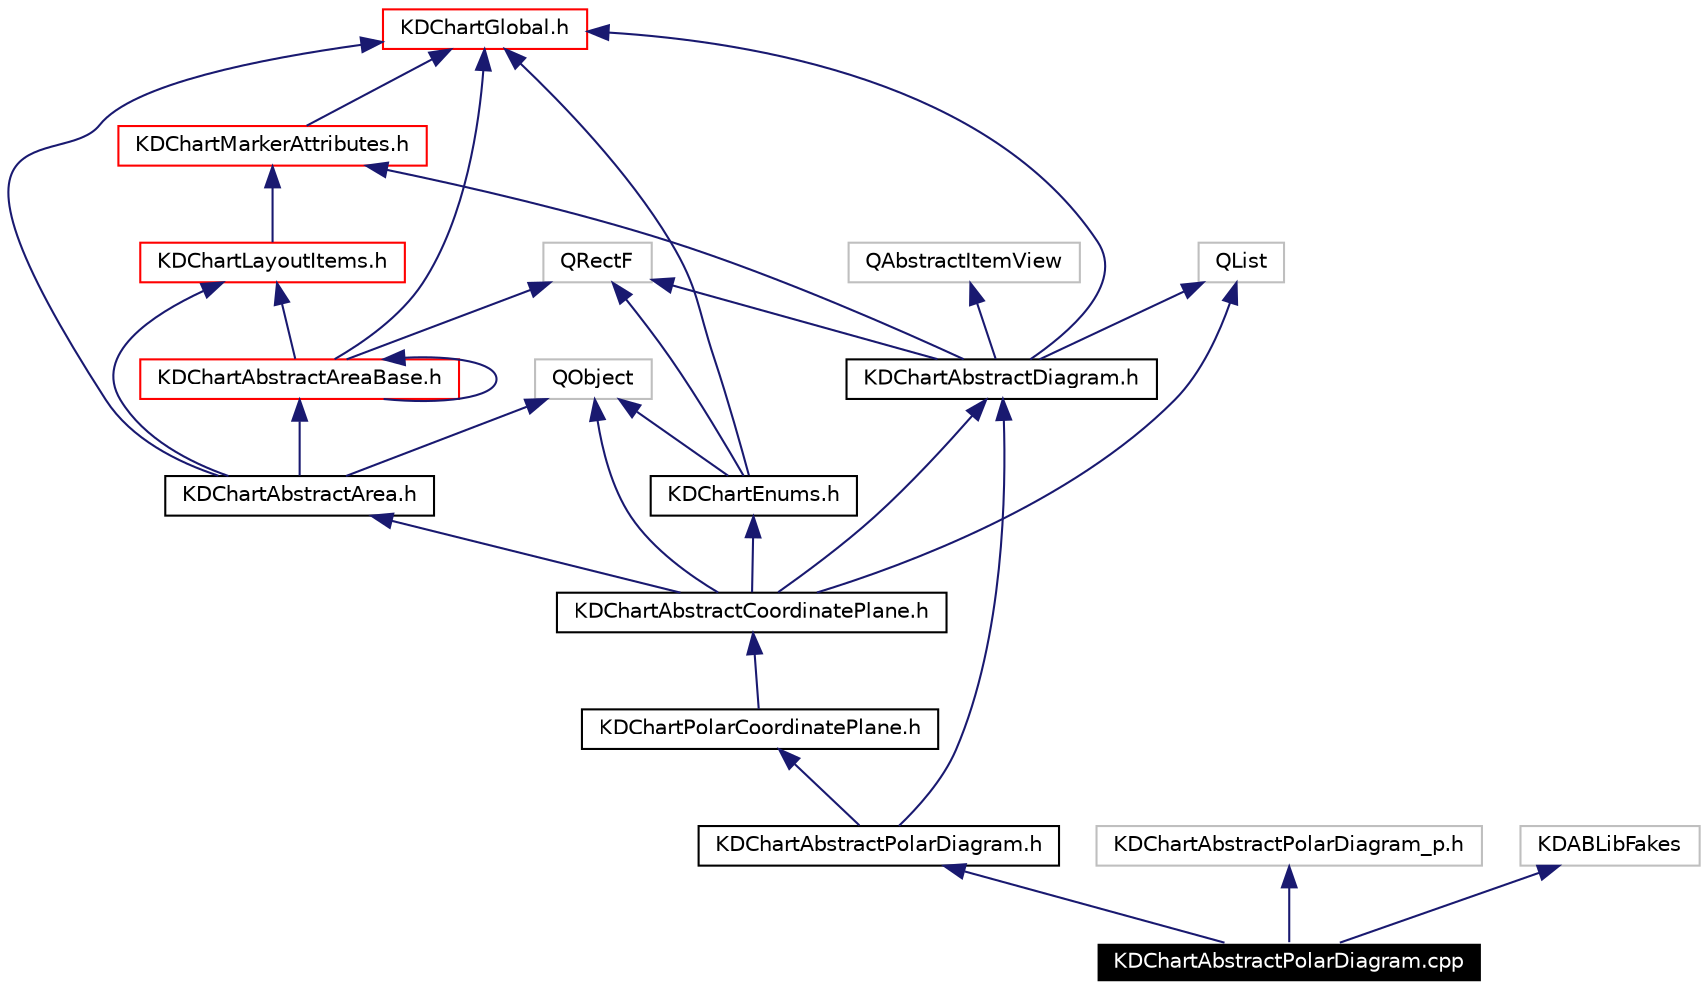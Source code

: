 digraph G
{
  edge [fontname="Helvetica",fontsize=10,labelfontname="Helvetica",labelfontsize=10];
  node [fontname="Helvetica",fontsize=10,shape=record];
  Node733 [label="KDChartAbstractPolarDiagram.cpp",height=0.2,width=0.4,color="white", fillcolor="black", style="filled" fontcolor="white"];
  Node734 -> Node733 [dir=back,color="midnightblue",fontsize=10,style="solid",fontname="Helvetica"];
  Node734 [label="KDChartAbstractPolarDiagram.h",height=0.2,width=0.4,color="black",URL="$_k_d_chart_abstract_polar_diagram_8h.html"];
  Node735 -> Node734 [dir=back,color="midnightblue",fontsize=10,style="solid",fontname="Helvetica"];
  Node735 [label="KDChartPolarCoordinatePlane.h",height=0.2,width=0.4,color="black",URL="$_k_d_chart_polar_coordinate_plane_8h.html"];
  Node736 -> Node735 [dir=back,color="midnightblue",fontsize=10,style="solid",fontname="Helvetica"];
  Node736 [label="KDChartAbstractCoordinatePlane.h",height=0.2,width=0.4,color="black",URL="$_k_d_chart_abstract_coordinate_plane_8h.html"];
  Node737 -> Node736 [dir=back,color="midnightblue",fontsize=10,style="solid",fontname="Helvetica"];
  Node737 [label="QObject",height=0.2,width=0.4,color="grey75"];
  Node738 -> Node736 [dir=back,color="midnightblue",fontsize=10,style="solid",fontname="Helvetica"];
  Node738 [label="QList",height=0.2,width=0.4,color="grey75"];
  Node739 -> Node736 [dir=back,color="midnightblue",fontsize=10,style="solid",fontname="Helvetica"];
  Node739 [label="KDChartAbstractArea.h",height=0.2,width=0.4,color="black",URL="$_k_d_chart_abstract_area_8h.html"];
  Node737 -> Node739 [dir=back,color="midnightblue",fontsize=10,style="solid",fontname="Helvetica"];
  Node740 -> Node739 [dir=back,color="midnightblue",fontsize=10,style="solid",fontname="Helvetica"];
  Node740 [label="KDChartGlobal.h",height=0.2,width=0.4,color="red",URL="$_k_d_chart_global_8h.html"];
  Node746 -> Node739 [dir=back,color="midnightblue",fontsize=10,style="solid",fontname="Helvetica"];
  Node746 [label="KDChartAbstractAreaBase.h",height=0.2,width=0.4,color="red",URL="$_k_d_chart_abstract_area_base_8h.html"];
  Node749 -> Node746 [dir=back,color="midnightblue",fontsize=10,style="solid",fontname="Helvetica"];
  Node749 [label="QRectF",height=0.2,width=0.4,color="grey75"];
  Node740 -> Node746 [dir=back,color="midnightblue",fontsize=10,style="solid",fontname="Helvetica"];
  Node750 -> Node746 [dir=back,color="midnightblue",fontsize=10,style="solid",fontname="Helvetica"];
  Node750 [label="KDChartLayoutItems.h",height=0.2,width=0.4,color="red",URL="$_k_d_chart_layout_items_8h.html"];
  Node764 -> Node750 [dir=back,color="midnightblue",fontsize=10,style="solid",fontname="Helvetica"];
  Node764 [label="KDChartMarkerAttributes.h",height=0.2,width=0.4,color="red",URL="$_k_d_chart_marker_attributes_8h.html"];
  Node740 -> Node764 [dir=back,color="midnightblue",fontsize=10,style="solid",fontname="Helvetica"];
  Node746 -> Node746 [dir=back,color="midnightblue",fontsize=10,style="solid",fontname="Helvetica"];
  Node750 -> Node739 [dir=back,color="midnightblue",fontsize=10,style="solid",fontname="Helvetica"];
  Node766 -> Node736 [dir=back,color="midnightblue",fontsize=10,style="solid",fontname="Helvetica"];
  Node766 [label="KDChartAbstractDiagram.h",height=0.2,width=0.4,color="black",URL="$_k_d_chart_abstract_diagram_8h.html"];
  Node738 -> Node766 [dir=back,color="midnightblue",fontsize=10,style="solid",fontname="Helvetica"];
  Node749 -> Node766 [dir=back,color="midnightblue",fontsize=10,style="solid",fontname="Helvetica"];
  Node767 -> Node766 [dir=back,color="midnightblue",fontsize=10,style="solid",fontname="Helvetica"];
  Node767 [label="QAbstractItemView",height=0.2,width=0.4,color="grey75"];
  Node740 -> Node766 [dir=back,color="midnightblue",fontsize=10,style="solid",fontname="Helvetica"];
  Node764 -> Node766 [dir=back,color="midnightblue",fontsize=10,style="solid",fontname="Helvetica"];
  Node762 -> Node736 [dir=back,color="midnightblue",fontsize=10,style="solid",fontname="Helvetica"];
  Node762 [label="KDChartEnums.h",height=0.2,width=0.4,color="black",URL="$_k_d_chart_enums_8h.html"];
  Node740 -> Node762 [dir=back,color="midnightblue",fontsize=10,style="solid",fontname="Helvetica"];
  Node749 -> Node762 [dir=back,color="midnightblue",fontsize=10,style="solid",fontname="Helvetica"];
  Node737 -> Node762 [dir=back,color="midnightblue",fontsize=10,style="solid",fontname="Helvetica"];
  Node766 -> Node734 [dir=back,color="midnightblue",fontsize=10,style="solid",fontname="Helvetica"];
  Node768 -> Node733 [dir=back,color="midnightblue",fontsize=10,style="solid",fontname="Helvetica"];
  Node768 [label="KDChartAbstractPolarDiagram_p.h",height=0.2,width=0.4,color="grey75"];
  Node769 -> Node733 [dir=back,color="midnightblue",fontsize=10,style="solid",fontname="Helvetica"];
  Node769 [label="KDABLibFakes",height=0.2,width=0.4,color="grey75"];
}
